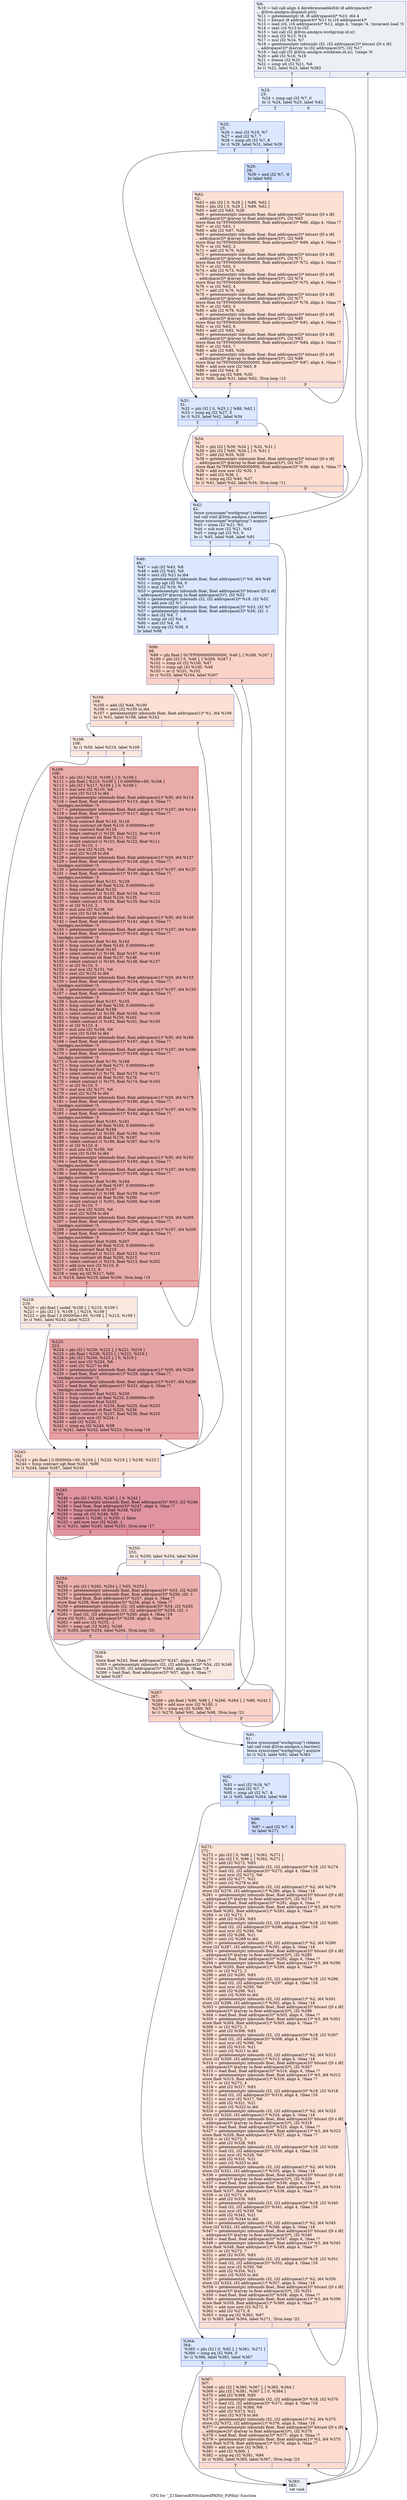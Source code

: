 digraph "CFG for '_Z15kernelKNNsharedPKfS0_PiPfiiiii' function" {
	label="CFG for '_Z15kernelKNNsharedPKfS0_PiPfiiiii' function";

	Node0x6368590 [shape=record,color="#3d50c3ff", style=filled, fillcolor="#d6dce470",label="{%9:\l  %10 = tail call align 4 dereferenceable(64) i8 addrspace(4)*\l... @llvm.amdgcn.dispatch.ptr()\l  %11 = getelementptr i8, i8 addrspace(4)* %10, i64 4\l  %12 = bitcast i8 addrspace(4)* %11 to i16 addrspace(4)*\l  %13 = load i16, i16 addrspace(4)* %12, align 4, !range !4, !invariant.load !5\l  %14 = zext i16 %13 to i32\l  %15 = tail call i32 @llvm.amdgcn.workgroup.id.x()\l  %16 = mul i32 %15, %14\l  %17 = mul i32 %14, %7\l  %18 = getelementptr inbounds i32, i32 addrspace(3)* bitcast ([0 x i8]\l... addrspace(3)* @array to i32 addrspace(3)*), i32 %17\l  %19 = tail call i32 @llvm.amdgcn.workitem.id.x(), !range !6\l  %20 = add i32 %16, %19\l  %21 = freeze i32 %20\l  %22 = icmp ult i32 %21, %6\l  br i1 %22, label %23, label %383\l|{<s0>T|<s1>F}}"];
	Node0x6368590:s0 -> Node0x636af80;
	Node0x6368590:s1 -> Node0x636b010;
	Node0x636af80 [shape=record,color="#3d50c3ff", style=filled, fillcolor="#bbd1f870",label="{%23:\l23:                                               \l  %24 = icmp sgt i32 %7, 0\l  br i1 %24, label %25, label %42\l|{<s0>T|<s1>F}}"];
	Node0x636af80:s0 -> Node0x636b1e0;
	Node0x636af80:s1 -> Node0x636b230;
	Node0x636b1e0 [shape=record,color="#3d50c3ff", style=filled, fillcolor="#abc8fd70",label="{%25:\l25:                                               \l  %26 = mul i32 %19, %7\l  %27 = and i32 %7, 7\l  %28 = icmp ult i32 %7, 8\l  br i1 %28, label %31, label %29\l|{<s0>T|<s1>F}}"];
	Node0x636b1e0:s0 -> Node0x636b550;
	Node0x636b1e0:s1 -> Node0x636b5a0;
	Node0x636b5a0 [shape=record,color="#3d50c3ff", style=filled, fillcolor="#8fb1fe70",label="{%29:\l29:                                               \l  %30 = and i32 %7, -8\l  br label %62\l}"];
	Node0x636b5a0 -> Node0x636b7a0;
	Node0x636b550 [shape=record,color="#3d50c3ff", style=filled, fillcolor="#abc8fd70",label="{%31:\l31:                                               \l  %32 = phi i32 [ 0, %25 ], [ %88, %62 ]\l  %33 = icmp eq i32 %27, 0\l  br i1 %33, label %42, label %34\l|{<s0>T|<s1>F}}"];
	Node0x636b550:s0 -> Node0x636b230;
	Node0x636b550:s1 -> Node0x636a6d0;
	Node0x636a6d0 [shape=record,color="#3d50c3ff", style=filled, fillcolor="#f7af9170",label="{%34:\l34:                                               \l  %35 = phi i32 [ %39, %34 ], [ %32, %31 ]\l  %36 = phi i32 [ %40, %34 ], [ 0, %31 ]\l  %37 = add i32 %35, %26\l  %38 = getelementptr inbounds float, float addrspace(3)* bitcast ([0 x i8]\l... addrspace(3)* @array to float addrspace(3)*), i32 %37\l  store float 0x7FF0000000000000, float addrspace(3)* %38, align 4, !tbaa !7\l  %39 = add nuw nsw i32 %35, 1\l  %40 = add i32 %36, 1\l  %41 = icmp eq i32 %40, %27\l  br i1 %41, label %42, label %34, !llvm.loop !11\l|{<s0>T|<s1>F}}"];
	Node0x636a6d0:s0 -> Node0x636b230;
	Node0x636a6d0:s1 -> Node0x636a6d0;
	Node0x636b230 [shape=record,color="#3d50c3ff", style=filled, fillcolor="#bbd1f870",label="{%42:\l42:                                               \l  fence syncscope(\"workgroup\") release\l  tail call void @llvm.amdgcn.s.barrier()\l  fence syncscope(\"workgroup\") acquire\l  %43 = urem i32 %21, %5\l  %44 = sub nuw i32 %21, %43\l  %45 = icmp sgt i32 %5, 0\l  br i1 %45, label %46, label %91\l|{<s0>T|<s1>F}}"];
	Node0x636b230:s0 -> Node0x636d310;
	Node0x636b230:s1 -> Node0x636d3a0;
	Node0x636d310 [shape=record,color="#3d50c3ff", style=filled, fillcolor="#abc8fd70",label="{%46:\l46:                                               \l  %47 = sub i32 %43, %8\l  %48 = add i32 %43, %8\l  %49 = sext i32 %21 to i64\l  %50 = getelementptr inbounds float, float addrspace(1)* %0, i64 %49\l  %51 = icmp sgt i32 %4, 0\l  %52 = mul i32 %19, %7\l  %53 = getelementptr inbounds float, float addrspace(3)* bitcast ([0 x i8]\l... addrspace(3)* @array to float addrspace(3)*), i32 %52\l  %54 = getelementptr inbounds i32, i32 addrspace(3)* %18, i32 %52\l  %55 = add nsw i32 %7, -1\l  %56 = getelementptr inbounds float, float addrspace(3)* %53, i32 %7\l  %57 = getelementptr inbounds float, float addrspace(3)* %56, i32 -1\l  %58 = and i32 %4, 7\l  %59 = icmp ult i32 %4, 8\l  %60 = and i32 %4, -8\l  %61 = icmp eq i32 %58, 0\l  br label %98\l}"];
	Node0x636d310 -> Node0x636dd80;
	Node0x636b7a0 [shape=record,color="#3d50c3ff", style=filled, fillcolor="#f7b99e70",label="{%62:\l62:                                               \l  %63 = phi i32 [ 0, %29 ], [ %88, %62 ]\l  %64 = phi i32 [ 0, %29 ], [ %89, %62 ]\l  %65 = add i32 %63, %26\l  %66 = getelementptr inbounds float, float addrspace(3)* bitcast ([0 x i8]\l... addrspace(3)* @array to float addrspace(3)*), i32 %65\l  store float 0x7FF0000000000000, float addrspace(3)* %66, align 4, !tbaa !7\l  %67 = or i32 %63, 1\l  %68 = add i32 %67, %26\l  %69 = getelementptr inbounds float, float addrspace(3)* bitcast ([0 x i8]\l... addrspace(3)* @array to float addrspace(3)*), i32 %68\l  store float 0x7FF0000000000000, float addrspace(3)* %69, align 4, !tbaa !7\l  %70 = or i32 %63, 2\l  %71 = add i32 %70, %26\l  %72 = getelementptr inbounds float, float addrspace(3)* bitcast ([0 x i8]\l... addrspace(3)* @array to float addrspace(3)*), i32 %71\l  store float 0x7FF0000000000000, float addrspace(3)* %72, align 4, !tbaa !7\l  %73 = or i32 %63, 3\l  %74 = add i32 %73, %26\l  %75 = getelementptr inbounds float, float addrspace(3)* bitcast ([0 x i8]\l... addrspace(3)* @array to float addrspace(3)*), i32 %74\l  store float 0x7FF0000000000000, float addrspace(3)* %75, align 4, !tbaa !7\l  %76 = or i32 %63, 4\l  %77 = add i32 %76, %26\l  %78 = getelementptr inbounds float, float addrspace(3)* bitcast ([0 x i8]\l... addrspace(3)* @array to float addrspace(3)*), i32 %77\l  store float 0x7FF0000000000000, float addrspace(3)* %78, align 4, !tbaa !7\l  %79 = or i32 %63, 5\l  %80 = add i32 %79, %26\l  %81 = getelementptr inbounds float, float addrspace(3)* bitcast ([0 x i8]\l... addrspace(3)* @array to float addrspace(3)*), i32 %80\l  store float 0x7FF0000000000000, float addrspace(3)* %81, align 4, !tbaa !7\l  %82 = or i32 %63, 6\l  %83 = add i32 %82, %26\l  %84 = getelementptr inbounds float, float addrspace(3)* bitcast ([0 x i8]\l... addrspace(3)* @array to float addrspace(3)*), i32 %83\l  store float 0x7FF0000000000000, float addrspace(3)* %84, align 4, !tbaa !7\l  %85 = or i32 %63, 7\l  %86 = add i32 %85, %26\l  %87 = getelementptr inbounds float, float addrspace(3)* bitcast ([0 x i8]\l... addrspace(3)* @array to float addrspace(3)*), i32 %86\l  store float 0x7FF0000000000000, float addrspace(3)* %87, align 4, !tbaa !7\l  %88 = add nuw nsw i32 %63, 8\l  %89 = add i32 %64, 8\l  %90 = icmp eq i32 %89, %30\l  br i1 %90, label %31, label %62, !llvm.loop !13\l|{<s0>T|<s1>F}}"];
	Node0x636b7a0:s0 -> Node0x636b550;
	Node0x636b7a0:s1 -> Node0x636b7a0;
	Node0x636d3a0 [shape=record,color="#3d50c3ff", style=filled, fillcolor="#bbd1f870",label="{%91:\l91:                                               \l  fence syncscope(\"workgroup\") release\l  tail call void @llvm.amdgcn.s.barrier()\l  fence syncscope(\"workgroup\") acquire\l  br i1 %24, label %92, label %383\l|{<s0>T|<s1>F}}"];
	Node0x636d3a0:s0 -> Node0x636ffe0;
	Node0x636d3a0:s1 -> Node0x636b010;
	Node0x636ffe0 [shape=record,color="#3d50c3ff", style=filled, fillcolor="#abc8fd70",label="{%92:\l92:                                               \l  %93 = mul i32 %19, %7\l  %94 = and i32 %7, 7\l  %95 = icmp ult i32 %7, 8\l  br i1 %95, label %364, label %96\l|{<s0>T|<s1>F}}"];
	Node0x636ffe0:s0 -> Node0x6370290;
	Node0x636ffe0:s1 -> Node0x63702e0;
	Node0x63702e0 [shape=record,color="#3d50c3ff", style=filled, fillcolor="#8fb1fe70",label="{%96:\l96:                                               \l  %97 = and i32 %7, -8\l  br label %271\l}"];
	Node0x63702e0 -> Node0x63704b0;
	Node0x636dd80 [shape=record,color="#3d50c3ff", style=filled, fillcolor="#f59c7d70",label="{%98:\l98:                                               \l  %99 = phi float [ 0x7FF0000000000000, %46 ], [ %268, %267 ]\l  %100 = phi i32 [ 0, %46 ], [ %269, %267 ]\l  %101 = icmp slt i32 %100, %47\l  %102 = icmp sgt i32 %100, %48\l  %103 = or i1 %101, %102\l  br i1 %103, label %104, label %267\l|{<s0>T|<s1>F}}"];
	Node0x636dd80:s0 -> Node0x6370950;
	Node0x636dd80:s1 -> Node0x6370570;
	Node0x6370950 [shape=record,color="#3d50c3ff", style=filled, fillcolor="#f7b99e70",label="{%104:\l104:                                              \l  %105 = add i32 %44, %100\l  %106 = sext i32 %105 to i64\l  %107 = getelementptr inbounds float, float addrspace(1)* %1, i64 %106\l  br i1 %51, label %108, label %242\l|{<s0>T|<s1>F}}"];
	Node0x6370950:s0 -> Node0x6370c30;
	Node0x6370950:s1 -> Node0x6370c80;
	Node0x6370c30 [shape=record,color="#3d50c3ff", style=filled, fillcolor="#f2cab570",label="{%108:\l108:                                              \l  br i1 %59, label %219, label %109\l|{<s0>T|<s1>F}}"];
	Node0x6370c30:s0 -> Node0x6370dc0;
	Node0x6370c30:s1 -> Node0x6370e10;
	Node0x6370e10 [shape=record,color="#b70d28ff", style=filled, fillcolor="#cc403a70",label="{%109:\l109:                                              \l  %110 = phi i32 [ %216, %109 ], [ 0, %108 ]\l  %111 = phi float [ %215, %109 ], [ 0.000000e+00, %108 ]\l  %112 = phi i32 [ %217, %109 ], [ 0, %108 ]\l  %113 = mul nsw i32 %110, %6\l  %114 = sext i32 %113 to i64\l  %115 = getelementptr inbounds float, float addrspace(1)* %50, i64 %114\l  %116 = load float, float addrspace(1)* %115, align 4, !tbaa !7,\l... !amdgpu.noclobber !5\l  %117 = getelementptr inbounds float, float addrspace(1)* %107, i64 %114\l  %118 = load float, float addrspace(1)* %117, align 4, !tbaa !7,\l... !amdgpu.noclobber !5\l  %119 = fsub contract float %118, %116\l  %120 = fcmp contract olt float %119, 0.000000e+00\l  %121 = fneg contract float %119\l  %122 = select contract i1 %120, float %121, float %119\l  %123 = fcmp contract olt float %111, %122\l  %124 = select contract i1 %123, float %122, float %111\l  %125 = or i32 %110, 1\l  %126 = mul nsw i32 %125, %6\l  %127 = sext i32 %126 to i64\l  %128 = getelementptr inbounds float, float addrspace(1)* %50, i64 %127\l  %129 = load float, float addrspace(1)* %128, align 4, !tbaa !7,\l... !amdgpu.noclobber !5\l  %130 = getelementptr inbounds float, float addrspace(1)* %107, i64 %127\l  %131 = load float, float addrspace(1)* %130, align 4, !tbaa !7,\l... !amdgpu.noclobber !5\l  %132 = fsub contract float %131, %129\l  %133 = fcmp contract olt float %132, 0.000000e+00\l  %134 = fneg contract float %132\l  %135 = select contract i1 %133, float %134, float %132\l  %136 = fcmp contract olt float %124, %135\l  %137 = select contract i1 %136, float %135, float %124\l  %138 = or i32 %110, 2\l  %139 = mul nsw i32 %138, %6\l  %140 = sext i32 %139 to i64\l  %141 = getelementptr inbounds float, float addrspace(1)* %50, i64 %140\l  %142 = load float, float addrspace(1)* %141, align 4, !tbaa !7,\l... !amdgpu.noclobber !5\l  %143 = getelementptr inbounds float, float addrspace(1)* %107, i64 %140\l  %144 = load float, float addrspace(1)* %143, align 4, !tbaa !7,\l... !amdgpu.noclobber !5\l  %145 = fsub contract float %144, %142\l  %146 = fcmp contract olt float %145, 0.000000e+00\l  %147 = fneg contract float %145\l  %148 = select contract i1 %146, float %147, float %145\l  %149 = fcmp contract olt float %137, %148\l  %150 = select contract i1 %149, float %148, float %137\l  %151 = or i32 %110, 3\l  %152 = mul nsw i32 %151, %6\l  %153 = sext i32 %152 to i64\l  %154 = getelementptr inbounds float, float addrspace(1)* %50, i64 %153\l  %155 = load float, float addrspace(1)* %154, align 4, !tbaa !7,\l... !amdgpu.noclobber !5\l  %156 = getelementptr inbounds float, float addrspace(1)* %107, i64 %153\l  %157 = load float, float addrspace(1)* %156, align 4, !tbaa !7,\l... !amdgpu.noclobber !5\l  %158 = fsub contract float %157, %155\l  %159 = fcmp contract olt float %158, 0.000000e+00\l  %160 = fneg contract float %158\l  %161 = select contract i1 %159, float %160, float %158\l  %162 = fcmp contract olt float %150, %161\l  %163 = select contract i1 %162, float %161, float %150\l  %164 = or i32 %110, 4\l  %165 = mul nsw i32 %164, %6\l  %166 = sext i32 %165 to i64\l  %167 = getelementptr inbounds float, float addrspace(1)* %50, i64 %166\l  %168 = load float, float addrspace(1)* %167, align 4, !tbaa !7,\l... !amdgpu.noclobber !5\l  %169 = getelementptr inbounds float, float addrspace(1)* %107, i64 %166\l  %170 = load float, float addrspace(1)* %169, align 4, !tbaa !7,\l... !amdgpu.noclobber !5\l  %171 = fsub contract float %170, %168\l  %172 = fcmp contract olt float %171, 0.000000e+00\l  %173 = fneg contract float %171\l  %174 = select contract i1 %172, float %173, float %171\l  %175 = fcmp contract olt float %163, %174\l  %176 = select contract i1 %175, float %174, float %163\l  %177 = or i32 %110, 5\l  %178 = mul nsw i32 %177, %6\l  %179 = sext i32 %178 to i64\l  %180 = getelementptr inbounds float, float addrspace(1)* %50, i64 %179\l  %181 = load float, float addrspace(1)* %180, align 4, !tbaa !7,\l... !amdgpu.noclobber !5\l  %182 = getelementptr inbounds float, float addrspace(1)* %107, i64 %179\l  %183 = load float, float addrspace(1)* %182, align 4, !tbaa !7,\l... !amdgpu.noclobber !5\l  %184 = fsub contract float %183, %181\l  %185 = fcmp contract olt float %184, 0.000000e+00\l  %186 = fneg contract float %184\l  %187 = select contract i1 %185, float %186, float %184\l  %188 = fcmp contract olt float %176, %187\l  %189 = select contract i1 %188, float %187, float %176\l  %190 = or i32 %110, 6\l  %191 = mul nsw i32 %190, %6\l  %192 = sext i32 %191 to i64\l  %193 = getelementptr inbounds float, float addrspace(1)* %50, i64 %192\l  %194 = load float, float addrspace(1)* %193, align 4, !tbaa !7,\l... !amdgpu.noclobber !5\l  %195 = getelementptr inbounds float, float addrspace(1)* %107, i64 %192\l  %196 = load float, float addrspace(1)* %195, align 4, !tbaa !7,\l... !amdgpu.noclobber !5\l  %197 = fsub contract float %196, %194\l  %198 = fcmp contract olt float %197, 0.000000e+00\l  %199 = fneg contract float %197\l  %200 = select contract i1 %198, float %199, float %197\l  %201 = fcmp contract olt float %189, %200\l  %202 = select contract i1 %201, float %200, float %189\l  %203 = or i32 %110, 7\l  %204 = mul nsw i32 %203, %6\l  %205 = sext i32 %204 to i64\l  %206 = getelementptr inbounds float, float addrspace(1)* %50, i64 %205\l  %207 = load float, float addrspace(1)* %206, align 4, !tbaa !7,\l... !amdgpu.noclobber !5\l  %208 = getelementptr inbounds float, float addrspace(1)* %107, i64 %205\l  %209 = load float, float addrspace(1)* %208, align 4, !tbaa !7,\l... !amdgpu.noclobber !5\l  %210 = fsub contract float %209, %207\l  %211 = fcmp contract olt float %210, 0.000000e+00\l  %212 = fneg contract float %210\l  %213 = select contract i1 %211, float %212, float %210\l  %214 = fcmp contract olt float %202, %213\l  %215 = select contract i1 %214, float %213, float %202\l  %216 = add nuw nsw i32 %110, 8\l  %217 = add i32 %112, 8\l  %218 = icmp eq i32 %217, %60\l  br i1 %218, label %219, label %109, !llvm.loop !15\l|{<s0>T|<s1>F}}"];
	Node0x6370e10:s0 -> Node0x6370dc0;
	Node0x6370e10:s1 -> Node0x6370e10;
	Node0x6370dc0 [shape=record,color="#3d50c3ff", style=filled, fillcolor="#f2cab570",label="{%219:\l219:                                              \l  %220 = phi float [ undef, %108 ], [ %215, %109 ]\l  %221 = phi i32 [ 0, %108 ], [ %216, %109 ]\l  %222 = phi float [ 0.000000e+00, %108 ], [ %215, %109 ]\l  br i1 %61, label %242, label %223\l|{<s0>T|<s1>F}}"];
	Node0x6370dc0:s0 -> Node0x6370c80;
	Node0x6370dc0:s1 -> Node0x63762c0;
	Node0x63762c0 [shape=record,color="#b70d28ff", style=filled, fillcolor="#c32e3170",label="{%223:\l223:                                              \l  %224 = phi i32 [ %239, %223 ], [ %221, %219 ]\l  %225 = phi float [ %238, %223 ], [ %222, %219 ]\l  %226 = phi i32 [ %240, %223 ], [ 0, %219 ]\l  %227 = mul nsw i32 %224, %6\l  %228 = sext i32 %227 to i64\l  %229 = getelementptr inbounds float, float addrspace(1)* %50, i64 %228\l  %230 = load float, float addrspace(1)* %229, align 4, !tbaa !7,\l... !amdgpu.noclobber !5\l  %231 = getelementptr inbounds float, float addrspace(1)* %107, i64 %228\l  %232 = load float, float addrspace(1)* %231, align 4, !tbaa !7,\l... !amdgpu.noclobber !5\l  %233 = fsub contract float %232, %230\l  %234 = fcmp contract olt float %233, 0.000000e+00\l  %235 = fneg contract float %233\l  %236 = select contract i1 %234, float %235, float %233\l  %237 = fcmp contract olt float %225, %236\l  %238 = select contract i1 %237, float %236, float %225\l  %239 = add nuw nsw i32 %224, 1\l  %240 = add i32 %226, 1\l  %241 = icmp eq i32 %240, %58\l  br i1 %241, label %242, label %223, !llvm.loop !16\l|{<s0>T|<s1>F}}"];
	Node0x63762c0:s0 -> Node0x6370c80;
	Node0x63762c0:s1 -> Node0x63762c0;
	Node0x6370c80 [shape=record,color="#3d50c3ff", style=filled, fillcolor="#f7b99e70",label="{%242:\l242:                                              \l  %243 = phi float [ 0.000000e+00, %104 ], [ %220, %219 ], [ %238, %223 ]\l  %244 = fcmp contract ugt float %243, %99\l  br i1 %244, label %267, label %245\l|{<s0>T|<s1>F}}"];
	Node0x6370c80:s0 -> Node0x6370570;
	Node0x6370c80:s1 -> Node0x63771b0;
	Node0x63771b0 [shape=record,color="#b70d28ff", style=filled, fillcolor="#b70d2870",label="{%245:\l245:                                              \l  %246 = phi i32 [ %252, %245 ], [ 0, %242 ]\l  %247 = getelementptr inbounds float, float addrspace(3)* %53, i32 %246\l  %248 = load float, float addrspace(3)* %247, align 4, !tbaa !7\l  %249 = fcmp contract olt float %248, %243\l  %250 = icmp slt i32 %246, %55\l  %251 = select i1 %249, i1 %250, i1 false\l  %252 = add nuw nsw i32 %246, 1\l  br i1 %251, label %245, label %253, !llvm.loop !17\l|{<s0>T|<s1>F}}"];
	Node0x63771b0:s0 -> Node0x63771b0;
	Node0x63771b0:s1 -> Node0x63776d0;
	Node0x63776d0 [shape=record,color="#3d50c3ff", style=filled, fillcolor="#efcebd70",label="{%253:\l253:                                              \l  br i1 %250, label %254, label %264\l|{<s0>T|<s1>F}}"];
	Node0x63776d0:s0 -> Node0x6377910;
	Node0x63776d0:s1 -> Node0x6377960;
	Node0x6377910 [shape=record,color="#3d50c3ff", style=filled, fillcolor="#d24b4070",label="{%254:\l254:                                              \l  %255 = phi i32 [ %262, %254 ], [ %55, %253 ]\l  %256 = getelementptr inbounds float, float addrspace(3)* %53, i32 %255\l  %257 = getelementptr inbounds float, float addrspace(3)* %256, i32 -1\l  %258 = load float, float addrspace(3)* %257, align 4, !tbaa !7\l  store float %258, float addrspace(3)* %256, align 4, !tbaa !7\l  %259 = getelementptr inbounds i32, i32 addrspace(3)* %54, i32 %255\l  %260 = getelementptr inbounds i32, i32 addrspace(3)* %259, i32 -1\l  %261 = load i32, i32 addrspace(3)* %260, align 4, !tbaa !18\l  store i32 %261, i32 addrspace(3)* %259, align 4, !tbaa !18\l  %262 = add nsw i32 %255, -1\l  %263 = icmp sgt i32 %262, %246\l  br i1 %263, label %254, label %264, !llvm.loop !20\l|{<s0>T|<s1>F}}"];
	Node0x6377910:s0 -> Node0x6377910;
	Node0x6377910:s1 -> Node0x6377960;
	Node0x6377960 [shape=record,color="#3d50c3ff", style=filled, fillcolor="#efcebd70",label="{%264:\l264:                                              \l  store float %243, float addrspace(3)* %247, align 4, !tbaa !7\l  %265 = getelementptr inbounds i32, i32 addrspace(3)* %54, i32 %246\l  store i32 %100, i32 addrspace(3)* %265, align 4, !tbaa !18\l  %266 = load float, float addrspace(3)* %57, align 4, !tbaa !7\l  br label %267\l}"];
	Node0x6377960 -> Node0x6370570;
	Node0x6370570 [shape=record,color="#3d50c3ff", style=filled, fillcolor="#f59c7d70",label="{%267:\l267:                                              \l  %268 = phi float [ %99, %98 ], [ %266, %264 ], [ %99, %242 ]\l  %269 = add nuw nsw i32 %100, 1\l  %270 = icmp eq i32 %269, %5\l  br i1 %270, label %91, label %98, !llvm.loop !21\l|{<s0>T|<s1>F}}"];
	Node0x6370570:s0 -> Node0x636d3a0;
	Node0x6370570:s1 -> Node0x636dd80;
	Node0x63704b0 [shape=record,color="#3d50c3ff", style=filled, fillcolor="#f7b99e70",label="{%271:\l271:                                              \l  %272 = phi i32 [ 0, %96 ], [ %361, %271 ]\l  %273 = phi i32 [ 0, %96 ], [ %362, %271 ]\l  %274 = add i32 %272, %93\l  %275 = getelementptr inbounds i32, i32 addrspace(3)* %18, i32 %274\l  %276 = load i32, i32 addrspace(3)* %275, align 4, !tbaa !18\l  %277 = mul nsw i32 %272, %6\l  %278 = add i32 %277, %21\l  %279 = zext i32 %278 to i64\l  %280 = getelementptr inbounds i32, i32 addrspace(1)* %2, i64 %279\l  store i32 %276, i32 addrspace(1)* %280, align 4, !tbaa !18\l  %281 = getelementptr inbounds float, float addrspace(3)* bitcast ([0 x i8]\l... addrspace(3)* @array to float addrspace(3)*), i32 %274\l  %282 = load float, float addrspace(3)* %281, align 4, !tbaa !7\l  %283 = getelementptr inbounds float, float addrspace(1)* %3, i64 %279\l  store float %282, float addrspace(1)* %283, align 4, !tbaa !7\l  %284 = or i32 %272, 1\l  %285 = add i32 %284, %93\l  %286 = getelementptr inbounds i32, i32 addrspace(3)* %18, i32 %285\l  %287 = load i32, i32 addrspace(3)* %286, align 4, !tbaa !18\l  %288 = mul nsw i32 %284, %6\l  %289 = add i32 %288, %21\l  %290 = zext i32 %289 to i64\l  %291 = getelementptr inbounds i32, i32 addrspace(1)* %2, i64 %290\l  store i32 %287, i32 addrspace(1)* %291, align 4, !tbaa !18\l  %292 = getelementptr inbounds float, float addrspace(3)* bitcast ([0 x i8]\l... addrspace(3)* @array to float addrspace(3)*), i32 %285\l  %293 = load float, float addrspace(3)* %292, align 4, !tbaa !7\l  %294 = getelementptr inbounds float, float addrspace(1)* %3, i64 %290\l  store float %293, float addrspace(1)* %294, align 4, !tbaa !7\l  %295 = or i32 %272, 2\l  %296 = add i32 %295, %93\l  %297 = getelementptr inbounds i32, i32 addrspace(3)* %18, i32 %296\l  %298 = load i32, i32 addrspace(3)* %297, align 4, !tbaa !18\l  %299 = mul nsw i32 %295, %6\l  %300 = add i32 %299, %21\l  %301 = zext i32 %300 to i64\l  %302 = getelementptr inbounds i32, i32 addrspace(1)* %2, i64 %301\l  store i32 %298, i32 addrspace(1)* %302, align 4, !tbaa !18\l  %303 = getelementptr inbounds float, float addrspace(3)* bitcast ([0 x i8]\l... addrspace(3)* @array to float addrspace(3)*), i32 %296\l  %304 = load float, float addrspace(3)* %303, align 4, !tbaa !7\l  %305 = getelementptr inbounds float, float addrspace(1)* %3, i64 %301\l  store float %304, float addrspace(1)* %305, align 4, !tbaa !7\l  %306 = or i32 %272, 3\l  %307 = add i32 %306, %93\l  %308 = getelementptr inbounds i32, i32 addrspace(3)* %18, i32 %307\l  %309 = load i32, i32 addrspace(3)* %308, align 4, !tbaa !18\l  %310 = mul nsw i32 %306, %6\l  %311 = add i32 %310, %21\l  %312 = zext i32 %311 to i64\l  %313 = getelementptr inbounds i32, i32 addrspace(1)* %2, i64 %312\l  store i32 %309, i32 addrspace(1)* %313, align 4, !tbaa !18\l  %314 = getelementptr inbounds float, float addrspace(3)* bitcast ([0 x i8]\l... addrspace(3)* @array to float addrspace(3)*), i32 %307\l  %315 = load float, float addrspace(3)* %314, align 4, !tbaa !7\l  %316 = getelementptr inbounds float, float addrspace(1)* %3, i64 %312\l  store float %315, float addrspace(1)* %316, align 4, !tbaa !7\l  %317 = or i32 %272, 4\l  %318 = add i32 %317, %93\l  %319 = getelementptr inbounds i32, i32 addrspace(3)* %18, i32 %318\l  %320 = load i32, i32 addrspace(3)* %319, align 4, !tbaa !18\l  %321 = mul nsw i32 %317, %6\l  %322 = add i32 %321, %21\l  %323 = zext i32 %322 to i64\l  %324 = getelementptr inbounds i32, i32 addrspace(1)* %2, i64 %323\l  store i32 %320, i32 addrspace(1)* %324, align 4, !tbaa !18\l  %325 = getelementptr inbounds float, float addrspace(3)* bitcast ([0 x i8]\l... addrspace(3)* @array to float addrspace(3)*), i32 %318\l  %326 = load float, float addrspace(3)* %325, align 4, !tbaa !7\l  %327 = getelementptr inbounds float, float addrspace(1)* %3, i64 %323\l  store float %326, float addrspace(1)* %327, align 4, !tbaa !7\l  %328 = or i32 %272, 5\l  %329 = add i32 %328, %93\l  %330 = getelementptr inbounds i32, i32 addrspace(3)* %18, i32 %329\l  %331 = load i32, i32 addrspace(3)* %330, align 4, !tbaa !18\l  %332 = mul nsw i32 %328, %6\l  %333 = add i32 %332, %21\l  %334 = zext i32 %333 to i64\l  %335 = getelementptr inbounds i32, i32 addrspace(1)* %2, i64 %334\l  store i32 %331, i32 addrspace(1)* %335, align 4, !tbaa !18\l  %336 = getelementptr inbounds float, float addrspace(3)* bitcast ([0 x i8]\l... addrspace(3)* @array to float addrspace(3)*), i32 %329\l  %337 = load float, float addrspace(3)* %336, align 4, !tbaa !7\l  %338 = getelementptr inbounds float, float addrspace(1)* %3, i64 %334\l  store float %337, float addrspace(1)* %338, align 4, !tbaa !7\l  %339 = or i32 %272, 6\l  %340 = add i32 %339, %93\l  %341 = getelementptr inbounds i32, i32 addrspace(3)* %18, i32 %340\l  %342 = load i32, i32 addrspace(3)* %341, align 4, !tbaa !18\l  %343 = mul nsw i32 %339, %6\l  %344 = add i32 %343, %21\l  %345 = zext i32 %344 to i64\l  %346 = getelementptr inbounds i32, i32 addrspace(1)* %2, i64 %345\l  store i32 %342, i32 addrspace(1)* %346, align 4, !tbaa !18\l  %347 = getelementptr inbounds float, float addrspace(3)* bitcast ([0 x i8]\l... addrspace(3)* @array to float addrspace(3)*), i32 %340\l  %348 = load float, float addrspace(3)* %347, align 4, !tbaa !7\l  %349 = getelementptr inbounds float, float addrspace(1)* %3, i64 %345\l  store float %348, float addrspace(1)* %349, align 4, !tbaa !7\l  %350 = or i32 %272, 7\l  %351 = add i32 %350, %93\l  %352 = getelementptr inbounds i32, i32 addrspace(3)* %18, i32 %351\l  %353 = load i32, i32 addrspace(3)* %352, align 4, !tbaa !18\l  %354 = mul nsw i32 %350, %6\l  %355 = add i32 %354, %21\l  %356 = zext i32 %355 to i64\l  %357 = getelementptr inbounds i32, i32 addrspace(1)* %2, i64 %356\l  store i32 %353, i32 addrspace(1)* %357, align 4, !tbaa !18\l  %358 = getelementptr inbounds float, float addrspace(3)* bitcast ([0 x i8]\l... addrspace(3)* @array to float addrspace(3)*), i32 %351\l  %359 = load float, float addrspace(3)* %358, align 4, !tbaa !7\l  %360 = getelementptr inbounds float, float addrspace(1)* %3, i64 %356\l  store float %359, float addrspace(1)* %360, align 4, !tbaa !7\l  %361 = add nuw nsw i32 %272, 8\l  %362 = add i32 %273, 8\l  %363 = icmp eq i32 %362, %97\l  br i1 %363, label %364, label %271, !llvm.loop !22\l|{<s0>T|<s1>F}}"];
	Node0x63704b0:s0 -> Node0x6370290;
	Node0x63704b0:s1 -> Node0x63704b0;
	Node0x6370290 [shape=record,color="#3d50c3ff", style=filled, fillcolor="#abc8fd70",label="{%364:\l364:                                              \l  %365 = phi i32 [ 0, %92 ], [ %361, %271 ]\l  %366 = icmp eq i32 %94, 0\l  br i1 %366, label %383, label %367\l|{<s0>T|<s1>F}}"];
	Node0x6370290:s0 -> Node0x636b010;
	Node0x6370290:s1 -> Node0x6369d20;
	Node0x6369d20 [shape=record,color="#3d50c3ff", style=filled, fillcolor="#f7af9170",label="{%367:\l367:                                              \l  %368 = phi i32 [ %380, %367 ], [ %365, %364 ]\l  %369 = phi i32 [ %381, %367 ], [ 0, %364 ]\l  %370 = add i32 %368, %93\l  %371 = getelementptr inbounds i32, i32 addrspace(3)* %18, i32 %370\l  %372 = load i32, i32 addrspace(3)* %371, align 4, !tbaa !18\l  %373 = mul nsw i32 %368, %6\l  %374 = add i32 %373, %21\l  %375 = zext i32 %374 to i64\l  %376 = getelementptr inbounds i32, i32 addrspace(1)* %2, i64 %375\l  store i32 %372, i32 addrspace(1)* %376, align 4, !tbaa !18\l  %377 = getelementptr inbounds float, float addrspace(3)* bitcast ([0 x i8]\l... addrspace(3)* @array to float addrspace(3)*), i32 %370\l  %378 = load float, float addrspace(3)* %377, align 4, !tbaa !7\l  %379 = getelementptr inbounds float, float addrspace(1)* %3, i64 %375\l  store float %378, float addrspace(1)* %379, align 4, !tbaa !7\l  %380 = add nuw nsw i32 %368, 1\l  %381 = add i32 %369, 1\l  %382 = icmp eq i32 %381, %94\l  br i1 %382, label %383, label %367, !llvm.loop !23\l|{<s0>T|<s1>F}}"];
	Node0x6369d20:s0 -> Node0x636b010;
	Node0x6369d20:s1 -> Node0x6369d20;
	Node0x636b010 [shape=record,color="#3d50c3ff", style=filled, fillcolor="#d6dce470",label="{%383:\l383:                                              \l  ret void\l}"];
}

